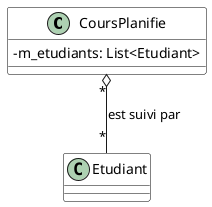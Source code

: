 @startuml EtudiantAgregation
skinparam classAttributeIconSize 0
skinparam class {
    BackgroundColor White
    BorderColor #000
}

CoursPlanifie "*" o-- "*" Etudiant : est suivi par

class CoursPlanifie {
    - m_etudiants: List<Etudiant>
}
class Etudiant {

}
@enduml